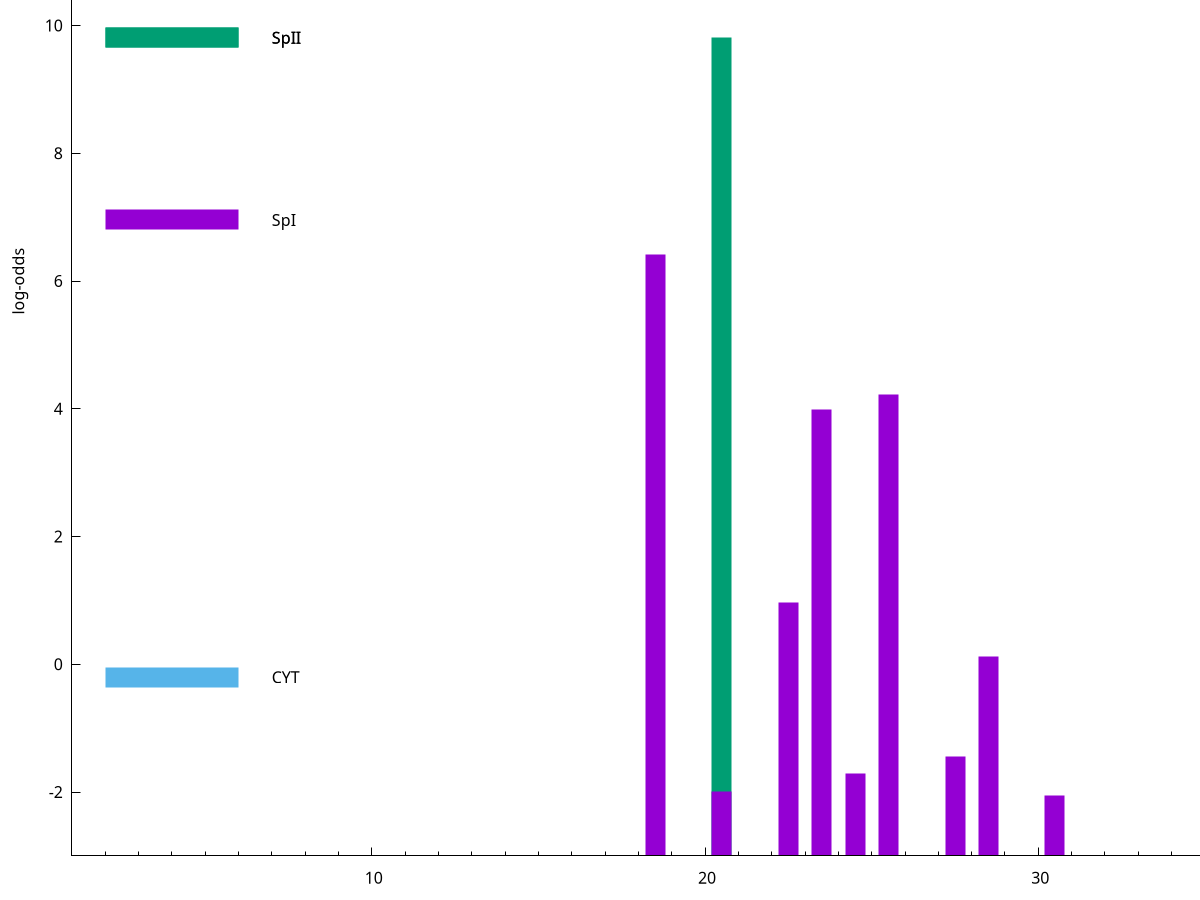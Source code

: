 set title "LipoP predictions for SRR5666568.gff"
set size 2., 1.4
set xrange [1:70] 
set mxtics 10
set yrange [-3:15]
set y2range [0:18]
set ylabel "log-odds"
set term postscript eps color solid "Helvetica" 30
set output "SRR5666568.gff42.eps"
set arrow from 2,9.80911 to 6,9.80911 nohead lt 2 lw 20
set label "SpII" at 7,9.80911
set arrow from 2,6.95828 to 6,6.95828 nohead lt 1 lw 20
set label "SpI" at 7,6.95828
set arrow from 2,-0.200913 to 6,-0.200913 nohead lt 3 lw 20
set label "CYT" at 7,-0.200913
set arrow from 2,9.80911 to 6,9.80911 nohead lt 2 lw 20
set label "SpII" at 7,9.80911
# NOTE: The scores below are the log-odds scores with the threshold
# NOTE: subtracted (a hack to make gnuplot make the histogram all
# NOTE: look nice).
plot "-" axes x1y2 title "" with impulses lt 2 lw 20, "-" axes x1y2 title "" with impulses lt 1 lw 20
20.500000 12.809110
e
18.500000 9.416360
25.500000 7.220340
23.500000 6.989270
22.500000 3.968609
28.500000 3.130005
27.500000 1.556090
24.500000 1.290210
20.500000 1.015390
30.500000 0.939640
e
exit
